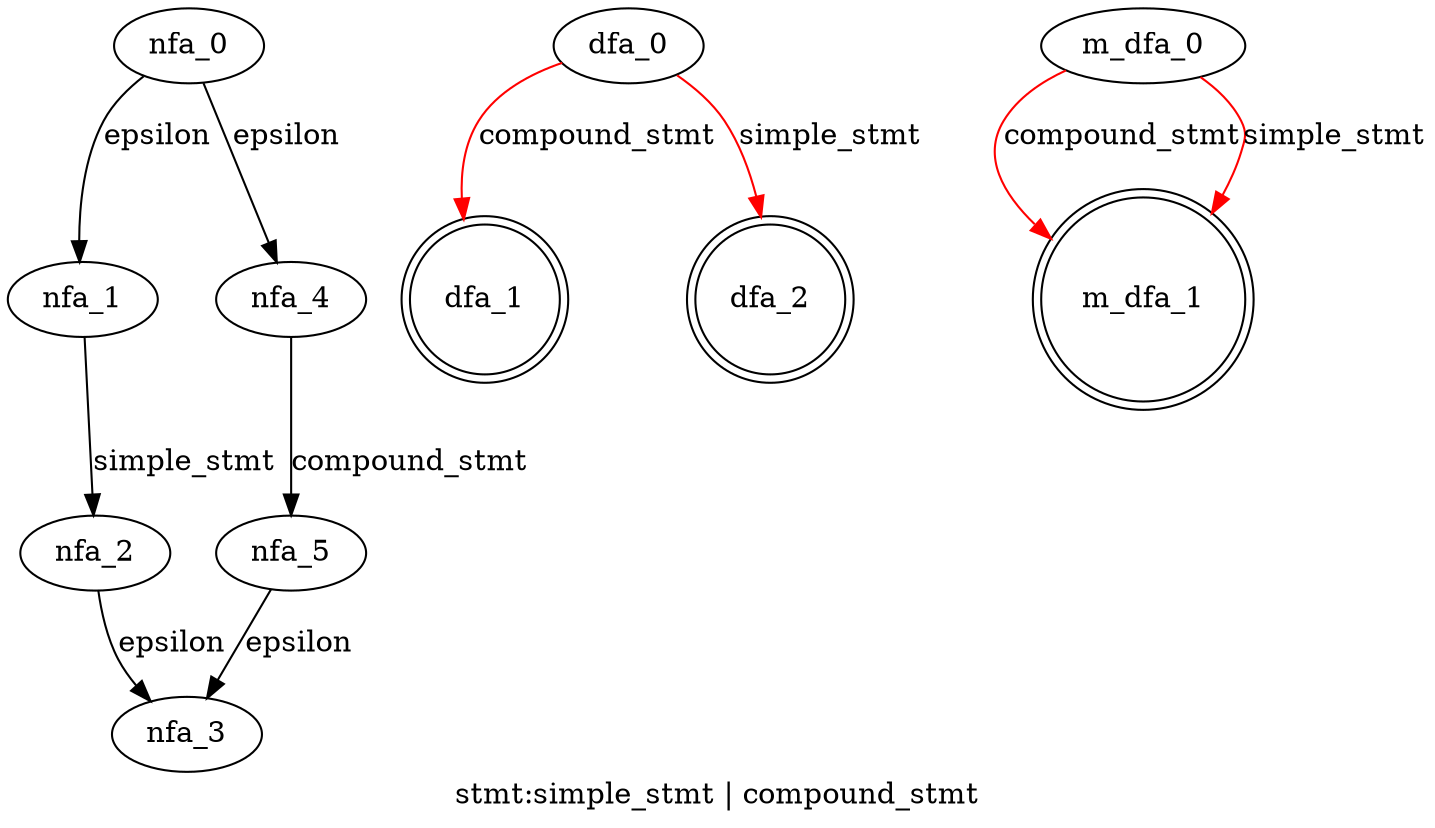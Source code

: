 digraph stmt {
 graph[label="stmt:simple_stmt | compound_stmt"]
 subgraph stmt_nfa {
  nfa_0->nfa_1[label="epsilon"]
  nfa_1->nfa_2[label="simple_stmt"]
  nfa_2->nfa_3[label="epsilon"]
  nfa_0->nfa_4[label="epsilon"]
  nfa_4->nfa_5[label="compound_stmt"]
  nfa_5->nfa_3[label="epsilon"]
  }
 subgraph stmt_dfa {
  dfa_0->dfa_1[label="compound_stmt",color=red]
  dfa_0->dfa_2[label="simple_stmt",color=red]
  dfa_1[shape=doublecircle]
  dfa_2[shape=doublecircle]
  }
 subgraph stmt_m_dfa {
  m_dfa_0->m_dfa_1[label="compound_stmt",color=red]
  m_dfa_0->m_dfa_1[label="simple_stmt",color=red]
  m_dfa_1[shape=doublecircle]
  }
}
